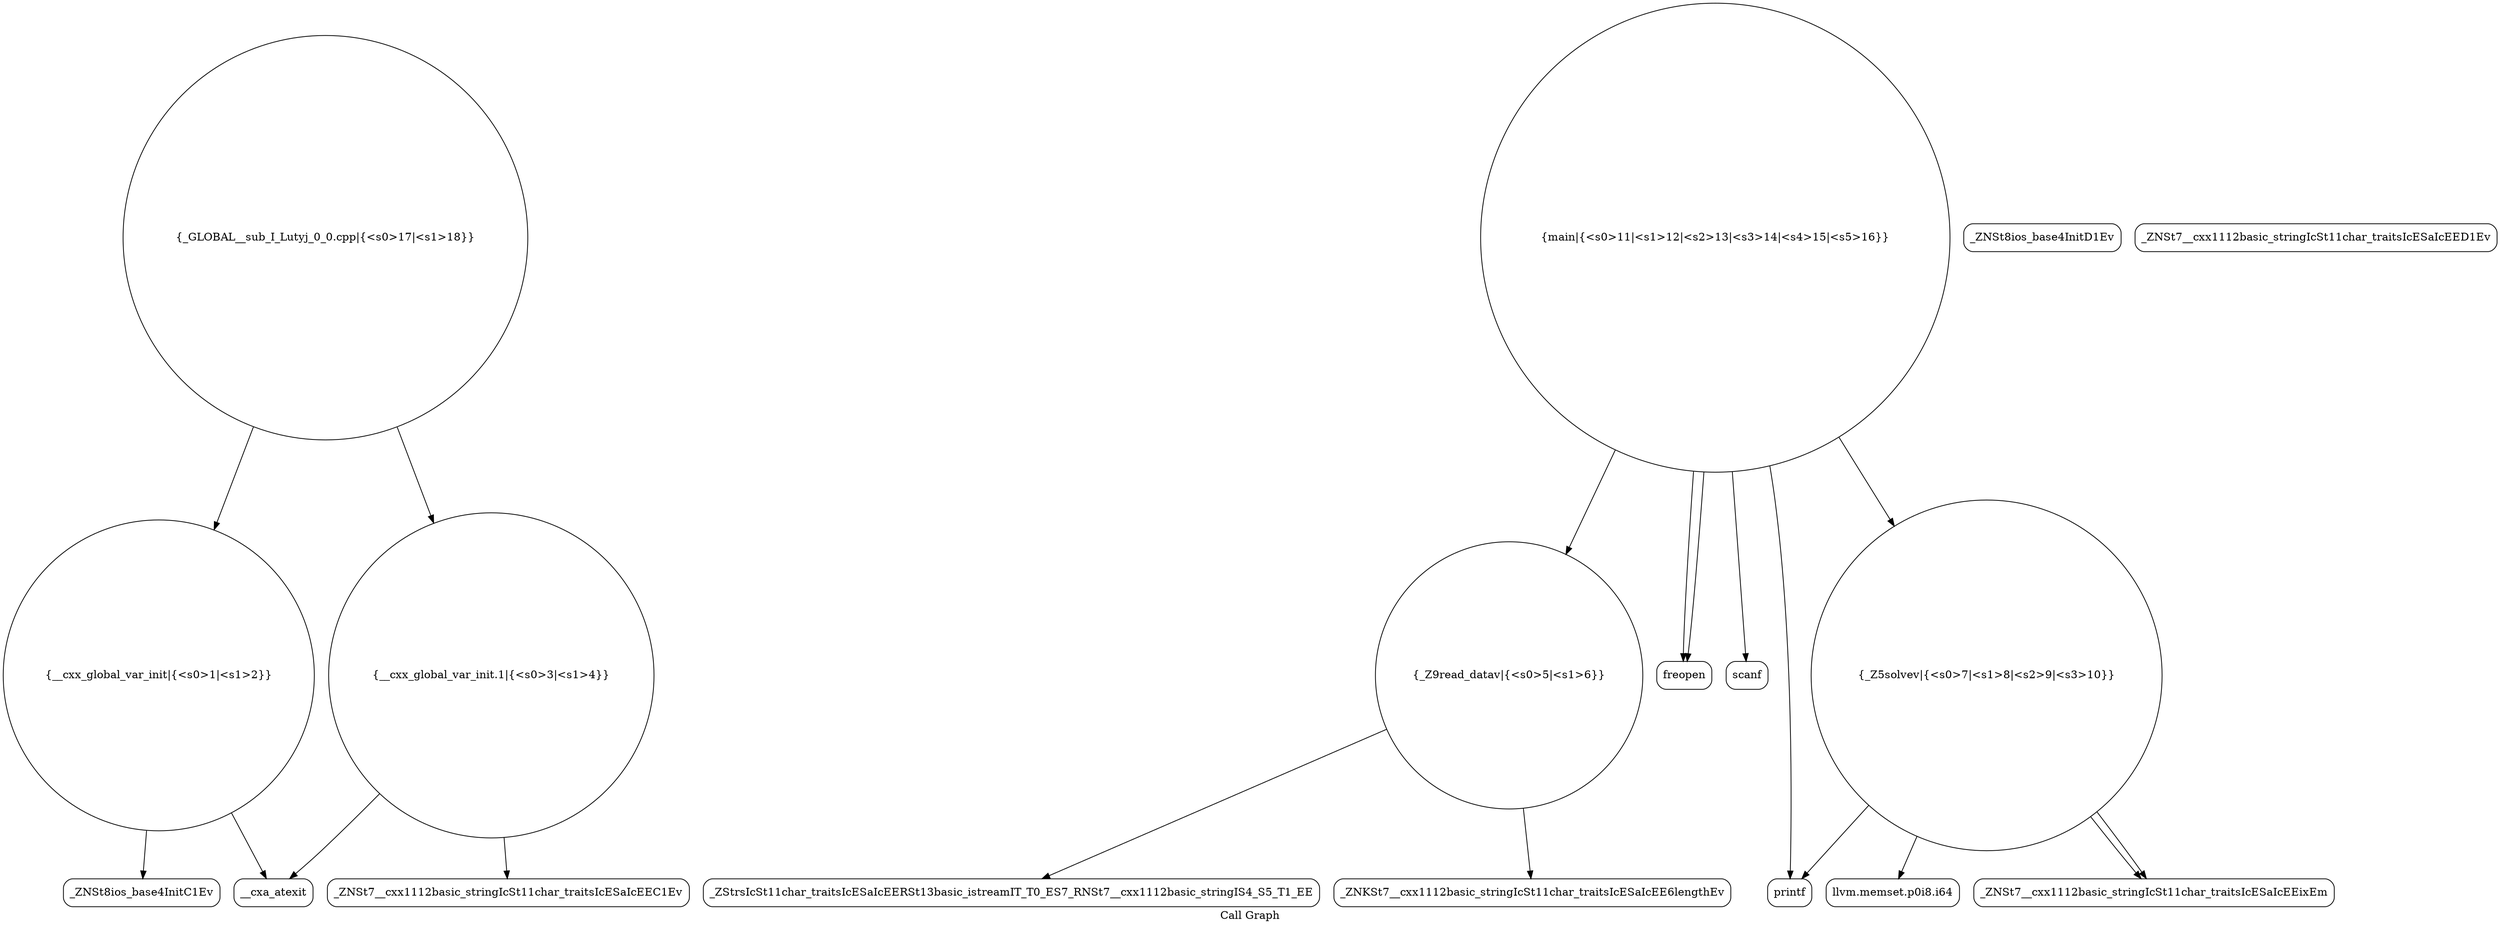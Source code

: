 digraph "Call Graph" {
	label="Call Graph";

	Node0x563fb4b393e0 [shape=record,shape=circle,label="{__cxx_global_var_init|{<s0>1|<s1>2}}"];
	Node0x563fb4b393e0:s0 -> Node0x563fb4b39870[color=black];
	Node0x563fb4b393e0:s1 -> Node0x563fb4b39970[color=black];
	Node0x563fb4b39b70 [shape=record,shape=circle,label="{_Z9read_datav|{<s0>5|<s1>6}}"];
	Node0x563fb4b39b70:s0 -> Node0x563fb4b39bf0[color=black];
	Node0x563fb4b39b70:s1 -> Node0x563fb4b39c70[color=black];
	Node0x563fb4b39ef0 [shape=record,shape=circle,label="{main|{<s0>11|<s1>12|<s2>13|<s3>14|<s4>15|<s5>16}}"];
	Node0x563fb4b39ef0:s0 -> Node0x563fb4b39f70[color=black];
	Node0x563fb4b39ef0:s1 -> Node0x563fb4b39f70[color=black];
	Node0x563fb4b39ef0:s2 -> Node0x563fb4b39ff0[color=black];
	Node0x563fb4b39ef0:s3 -> Node0x563fb4b39e70[color=black];
	Node0x563fb4b39ef0:s4 -> Node0x563fb4b39b70[color=black];
	Node0x563fb4b39ef0:s5 -> Node0x563fb4b39cf0[color=black];
	Node0x563fb4b398f0 [shape=record,shape=Mrecord,label="{_ZNSt8ios_base4InitD1Ev}"];
	Node0x563fb4b39c70 [shape=record,shape=Mrecord,label="{_ZNKSt7__cxx1112basic_stringIcSt11char_traitsIcESaIcEE6lengthEv}"];
	Node0x563fb4b39ff0 [shape=record,shape=Mrecord,label="{scanf}"];
	Node0x563fb4b399f0 [shape=record,shape=circle,label="{__cxx_global_var_init.1|{<s0>3|<s1>4}}"];
	Node0x563fb4b399f0:s0 -> Node0x563fb4b39a70[color=black];
	Node0x563fb4b399f0:s1 -> Node0x563fb4b39970[color=black];
	Node0x563fb4b39d70 [shape=record,shape=Mrecord,label="{llvm.memset.p0i8.i64}"];
	Node0x563fb4b39af0 [shape=record,shape=Mrecord,label="{_ZNSt7__cxx1112basic_stringIcSt11char_traitsIcESaIcEED1Ev}"];
	Node0x563fb4b39e70 [shape=record,shape=Mrecord,label="{printf}"];
	Node0x563fb4b39870 [shape=record,shape=Mrecord,label="{_ZNSt8ios_base4InitC1Ev}"];
	Node0x563fb4b39bf0 [shape=record,shape=Mrecord,label="{_ZStrsIcSt11char_traitsIcESaIcEERSt13basic_istreamIT_T0_ES7_RNSt7__cxx1112basic_stringIS4_S5_T1_EE}"];
	Node0x563fb4b39f70 [shape=record,shape=Mrecord,label="{freopen}"];
	Node0x563fb4b39970 [shape=record,shape=Mrecord,label="{__cxa_atexit}"];
	Node0x563fb4b39cf0 [shape=record,shape=circle,label="{_Z5solvev|{<s0>7|<s1>8|<s2>9|<s3>10}}"];
	Node0x563fb4b39cf0:s0 -> Node0x563fb4b39d70[color=black];
	Node0x563fb4b39cf0:s1 -> Node0x563fb4b39df0[color=black];
	Node0x563fb4b39cf0:s2 -> Node0x563fb4b39df0[color=black];
	Node0x563fb4b39cf0:s3 -> Node0x563fb4b39e70[color=black];
	Node0x563fb4b3a070 [shape=record,shape=circle,label="{_GLOBAL__sub_I_Lutyj_0_0.cpp|{<s0>17|<s1>18}}"];
	Node0x563fb4b3a070:s0 -> Node0x563fb4b393e0[color=black];
	Node0x563fb4b3a070:s1 -> Node0x563fb4b399f0[color=black];
	Node0x563fb4b39a70 [shape=record,shape=Mrecord,label="{_ZNSt7__cxx1112basic_stringIcSt11char_traitsIcESaIcEEC1Ev}"];
	Node0x563fb4b39df0 [shape=record,shape=Mrecord,label="{_ZNSt7__cxx1112basic_stringIcSt11char_traitsIcESaIcEEixEm}"];
}
